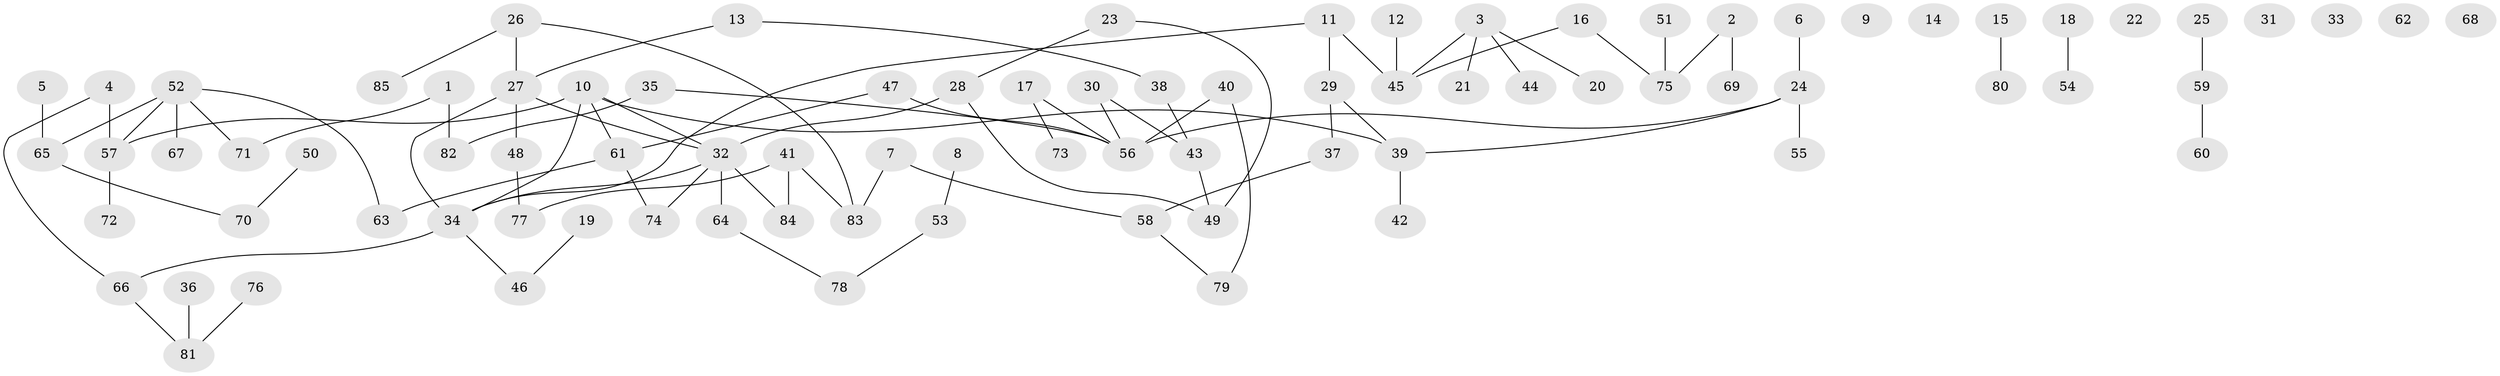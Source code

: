 // coarse degree distribution, {2: 0.3220338983050847, 1: 0.2542372881355932, 3: 0.15254237288135594, 0: 0.13559322033898305, 8: 0.01694915254237288, 5: 0.03389830508474576, 6: 0.03389830508474576, 4: 0.05084745762711865}
// Generated by graph-tools (version 1.1) at 2025/23/03/03/25 07:23:26]
// undirected, 85 vertices, 89 edges
graph export_dot {
graph [start="1"]
  node [color=gray90,style=filled];
  1;
  2;
  3;
  4;
  5;
  6;
  7;
  8;
  9;
  10;
  11;
  12;
  13;
  14;
  15;
  16;
  17;
  18;
  19;
  20;
  21;
  22;
  23;
  24;
  25;
  26;
  27;
  28;
  29;
  30;
  31;
  32;
  33;
  34;
  35;
  36;
  37;
  38;
  39;
  40;
  41;
  42;
  43;
  44;
  45;
  46;
  47;
  48;
  49;
  50;
  51;
  52;
  53;
  54;
  55;
  56;
  57;
  58;
  59;
  60;
  61;
  62;
  63;
  64;
  65;
  66;
  67;
  68;
  69;
  70;
  71;
  72;
  73;
  74;
  75;
  76;
  77;
  78;
  79;
  80;
  81;
  82;
  83;
  84;
  85;
  1 -- 71;
  1 -- 82;
  2 -- 69;
  2 -- 75;
  3 -- 20;
  3 -- 21;
  3 -- 44;
  3 -- 45;
  4 -- 57;
  4 -- 66;
  5 -- 65;
  6 -- 24;
  7 -- 58;
  7 -- 83;
  8 -- 53;
  10 -- 32;
  10 -- 34;
  10 -- 39;
  10 -- 57;
  10 -- 61;
  11 -- 29;
  11 -- 34;
  11 -- 45;
  12 -- 45;
  13 -- 27;
  13 -- 38;
  15 -- 80;
  16 -- 45;
  16 -- 75;
  17 -- 56;
  17 -- 73;
  18 -- 54;
  19 -- 46;
  23 -- 28;
  23 -- 49;
  24 -- 39;
  24 -- 55;
  24 -- 56;
  25 -- 59;
  26 -- 27;
  26 -- 83;
  26 -- 85;
  27 -- 32;
  27 -- 34;
  27 -- 48;
  28 -- 32;
  28 -- 49;
  29 -- 37;
  29 -- 39;
  30 -- 43;
  30 -- 56;
  32 -- 34;
  32 -- 64;
  32 -- 74;
  32 -- 84;
  34 -- 46;
  34 -- 66;
  35 -- 56;
  35 -- 82;
  36 -- 81;
  37 -- 58;
  38 -- 43;
  39 -- 42;
  40 -- 56;
  40 -- 79;
  41 -- 77;
  41 -- 83;
  41 -- 84;
  43 -- 49;
  47 -- 56;
  47 -- 61;
  48 -- 77;
  50 -- 70;
  51 -- 75;
  52 -- 57;
  52 -- 63;
  52 -- 65;
  52 -- 67;
  52 -- 71;
  53 -- 78;
  57 -- 72;
  58 -- 79;
  59 -- 60;
  61 -- 63;
  61 -- 74;
  64 -- 78;
  65 -- 70;
  66 -- 81;
  76 -- 81;
}
